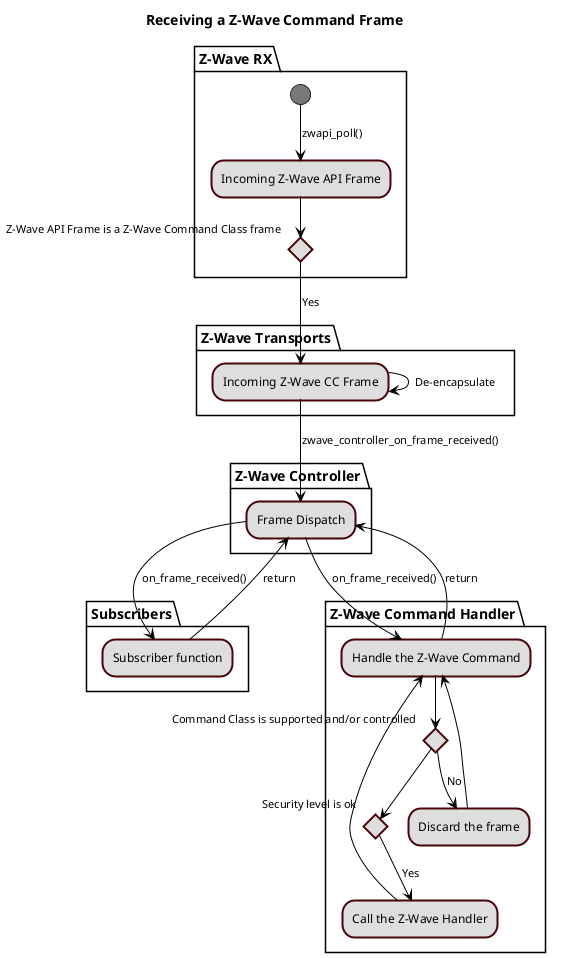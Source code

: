 @startuml

' Style for the diagram
skinparam classFontColor black
skinparam classFontSize 10
skinparam classFontName Helvetica
skinparam sequenceMessageAlign center
skinparam shadowing false
skinparam ArrowColor #000000

skinparam ActivityBackgroundColor #DEDEDE
skinparam ActivityBorderColor #480509
skinparam ActivityBorderThickness 2
skinparam ActivityFontColor #000000
skinparam ActivityStartColor #797777

skinparam NoteBackgroundColor #FFFFFF
skinparam NoteBorderColor #000000

title Receiving a Z-Wave Command Frame

partition "Z-Wave RX" {
  (*) -->[zwapi_poll()] Incoming Z-Wave API Frame
  if "Z-Wave API Frame is a Z-Wave Command Class frame" then
}

partition "Z-Wave Transports" {
   -->[Yes] Incoming Z-Wave CC Frame
  -->[De-encapsulate] Incoming Z-Wave CC Frame
}

partition "Z-Wave Controller" {
  -->[zwave_controller_on_frame_received()] Frame Dispatch
}

partition "Subscribers" {
  -->[on_frame_received()] Subscriber function
  -->[return] Frame Dispatch
}

partition "Z-Wave Command Handler" {
  -->[on_frame_received()] Handle the Z-Wave Command

  if "Command Class is supported and/or controlled" then
    if "Security level is ok" then
      -->[Yes] Call the Z-Wave Handler
      --> Handle the Z-Wave Command
    endif
  else
    -->[No] Discard the frame
    --> Handle the Z-Wave Command
  endif

  -->[return] Frame Dispatch
}








@enduml
